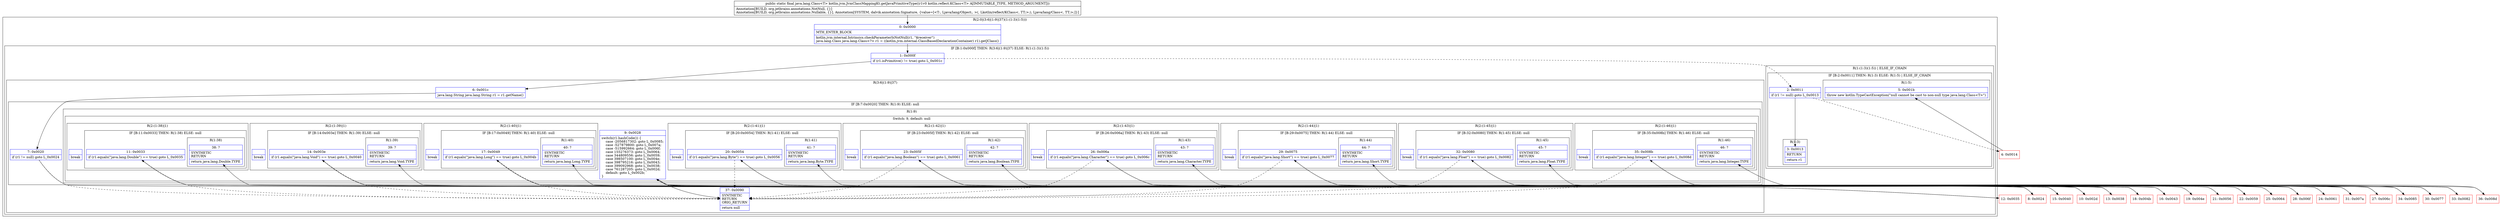 digraph "CFG forkotlin.jvm.JvmClassMappingKt.getJavaPrimitiveType(Lkotlin\/reflect\/KClass;)Ljava\/lang\/Class;" {
subgraph cluster_Region_1109407391 {
label = "R(2:0|(3:6|(1:9)|37)(1:(1:3)(1:5)))";
node [shape=record,color=blue];
Node_0 [shape=record,label="{0\:\ 0x0000|MTH_ENTER_BLOCK\l|kotlin.jvm.internal.Intrinsics.checkParameterIsNotNull(r1, \"$receiver\")\ljava.lang.Class java.lang.Class\<?\> r1 = ((kotlin.jvm.internal.ClassBasedDeclarationContainer) r1).getJClass()\l}"];
subgraph cluster_IfRegion_1542791692 {
label = "IF [B:1:0x000f] THEN: R(3:6|(1:9)|37) ELSE: R(1:(1:3)(1:5))";
node [shape=record,color=blue];
Node_1 [shape=record,label="{1\:\ 0x000f|if (r1.isPrimitive() != true) goto L_0x001c\l}"];
subgraph cluster_Region_1973980514 {
label = "R(3:6|(1:9)|37)";
node [shape=record,color=blue];
Node_6 [shape=record,label="{6\:\ 0x001c|java.lang.String java.lang.String r1 = r1.getName()\l}"];
subgraph cluster_IfRegion_867255113 {
label = "IF [B:7:0x0020] THEN: R(1:9) ELSE: null";
node [shape=record,color=blue];
Node_7 [shape=record,label="{7\:\ 0x0020|if (r1 != null) goto L_0x0024\l}"];
subgraph cluster_Region_512333054 {
label = "R(1:9)";
node [shape=record,color=blue];
subgraph cluster_SwitchRegion_37948352 {
label = "Switch: 9, default: null";
node [shape=record,color=blue];
Node_9 [shape=record,label="{9\:\ 0x0028|switch(r1.hashCode()) \{\l    case \-2056817302: goto L_0x0085;\l    case \-527879800: goto L_0x007a;\l    case \-515992664: goto L_0x006f;\l    case 155276373: goto L_0x0064;\l    case 344809556: goto L_0x0059;\l    case 398507100: goto L_0x004e;\l    case 398795216: goto L_0x0043;\l    case 399092968: goto L_0x0038;\l    case 761287205: goto L_0x002d;\l    default: goto L_0x002b;\l\}\l}"];
subgraph cluster_Region_956776301 {
label = "R(2:(1:46)|1)";
node [shape=record,color=blue];
subgraph cluster_IfRegion_227319282 {
label = "IF [B:35:0x008b] THEN: R(1:46) ELSE: null";
node [shape=record,color=blue];
Node_35 [shape=record,label="{35\:\ 0x008b|if (r1.equals(\"java.lang.Integer\") == true) goto L_0x008d\l}"];
subgraph cluster_Region_990620641 {
label = "R(1:46)";
node [shape=record,color=blue];
Node_46 [shape=record,label="{46\:\ ?|SYNTHETIC\lRETURN\l|return java.lang.Integer.TYPE\l}"];
}
}
Node_InsnContainer_1171057633 [shape=record,label="{|break\l}"];
}
subgraph cluster_Region_397453762 {
label = "R(2:(1:45)|1)";
node [shape=record,color=blue];
subgraph cluster_IfRegion_2067611396 {
label = "IF [B:32:0x0080] THEN: R(1:45) ELSE: null";
node [shape=record,color=blue];
Node_32 [shape=record,label="{32\:\ 0x0080|if (r1.equals(\"java.lang.Float\") == true) goto L_0x0082\l}"];
subgraph cluster_Region_399245326 {
label = "R(1:45)";
node [shape=record,color=blue];
Node_45 [shape=record,label="{45\:\ ?|SYNTHETIC\lRETURN\l|return java.lang.Float.TYPE\l}"];
}
}
Node_InsnContainer_1912530357 [shape=record,label="{|break\l}"];
}
subgraph cluster_Region_1397721992 {
label = "R(2:(1:44)|1)";
node [shape=record,color=blue];
subgraph cluster_IfRegion_1118797857 {
label = "IF [B:29:0x0075] THEN: R(1:44) ELSE: null";
node [shape=record,color=blue];
Node_29 [shape=record,label="{29\:\ 0x0075|if (r1.equals(\"java.lang.Short\") == true) goto L_0x0077\l}"];
subgraph cluster_Region_1092867738 {
label = "R(1:44)";
node [shape=record,color=blue];
Node_44 [shape=record,label="{44\:\ ?|SYNTHETIC\lRETURN\l|return java.lang.Short.TYPE\l}"];
}
}
Node_InsnContainer_907567808 [shape=record,label="{|break\l}"];
}
subgraph cluster_Region_818801403 {
label = "R(2:(1:43)|1)";
node [shape=record,color=blue];
subgraph cluster_IfRegion_1479052991 {
label = "IF [B:26:0x006a] THEN: R(1:43) ELSE: null";
node [shape=record,color=blue];
Node_26 [shape=record,label="{26\:\ 0x006a|if (r1.equals(\"java.lang.Character\") == true) goto L_0x006c\l}"];
subgraph cluster_Region_527508641 {
label = "R(1:43)";
node [shape=record,color=blue];
Node_43 [shape=record,label="{43\:\ ?|SYNTHETIC\lRETURN\l|return java.lang.Character.TYPE\l}"];
}
}
Node_InsnContainer_1085912787 [shape=record,label="{|break\l}"];
}
subgraph cluster_Region_901960294 {
label = "R(2:(1:42)|1)";
node [shape=record,color=blue];
subgraph cluster_IfRegion_832760645 {
label = "IF [B:23:0x005f] THEN: R(1:42) ELSE: null";
node [shape=record,color=blue];
Node_23 [shape=record,label="{23\:\ 0x005f|if (r1.equals(\"java.lang.Boolean\") == true) goto L_0x0061\l}"];
subgraph cluster_Region_1787264023 {
label = "R(1:42)";
node [shape=record,color=blue];
Node_42 [shape=record,label="{42\:\ ?|SYNTHETIC\lRETURN\l|return java.lang.Boolean.TYPE\l}"];
}
}
Node_InsnContainer_2084903370 [shape=record,label="{|break\l}"];
}
subgraph cluster_Region_1908881343 {
label = "R(2:(1:41)|1)";
node [shape=record,color=blue];
subgraph cluster_IfRegion_594880362 {
label = "IF [B:20:0x0054] THEN: R(1:41) ELSE: null";
node [shape=record,color=blue];
Node_20 [shape=record,label="{20\:\ 0x0054|if (r1.equals(\"java.lang.Byte\") == true) goto L_0x0056\l}"];
subgraph cluster_Region_1387633155 {
label = "R(1:41)";
node [shape=record,color=blue];
Node_41 [shape=record,label="{41\:\ ?|SYNTHETIC\lRETURN\l|return java.lang.Byte.TYPE\l}"];
}
}
Node_InsnContainer_50537350 [shape=record,label="{|break\l}"];
}
subgraph cluster_Region_1474093413 {
label = "R(2:(1:40)|1)";
node [shape=record,color=blue];
subgraph cluster_IfRegion_493163949 {
label = "IF [B:17:0x0049] THEN: R(1:40) ELSE: null";
node [shape=record,color=blue];
Node_17 [shape=record,label="{17\:\ 0x0049|if (r1.equals(\"java.lang.Long\") == true) goto L_0x004b\l}"];
subgraph cluster_Region_527326958 {
label = "R(1:40)";
node [shape=record,color=blue];
Node_40 [shape=record,label="{40\:\ ?|SYNTHETIC\lRETURN\l|return java.lang.Long.TYPE\l}"];
}
}
Node_InsnContainer_1635101314 [shape=record,label="{|break\l}"];
}
subgraph cluster_Region_2070985273 {
label = "R(2:(1:39)|1)";
node [shape=record,color=blue];
subgraph cluster_IfRegion_19152328 {
label = "IF [B:14:0x003e] THEN: R(1:39) ELSE: null";
node [shape=record,color=blue];
Node_14 [shape=record,label="{14\:\ 0x003e|if (r1.equals(\"java.lang.Void\") == true) goto L_0x0040\l}"];
subgraph cluster_Region_1259846651 {
label = "R(1:39)";
node [shape=record,color=blue];
Node_39 [shape=record,label="{39\:\ ?|SYNTHETIC\lRETURN\l|return java.lang.Void.TYPE\l}"];
}
}
Node_InsnContainer_644023641 [shape=record,label="{|break\l}"];
}
subgraph cluster_Region_1779337901 {
label = "R(2:(1:38)|1)";
node [shape=record,color=blue];
subgraph cluster_IfRegion_662308458 {
label = "IF [B:11:0x0033] THEN: R(1:38) ELSE: null";
node [shape=record,color=blue];
Node_11 [shape=record,label="{11\:\ 0x0033|if (r1.equals(\"java.lang.Double\") == true) goto L_0x0035\l}"];
subgraph cluster_Region_349258919 {
label = "R(1:38)";
node [shape=record,color=blue];
Node_38 [shape=record,label="{38\:\ ?|SYNTHETIC\lRETURN\l|return java.lang.Double.TYPE\l}"];
}
}
Node_InsnContainer_1659895205 [shape=record,label="{|break\l}"];
}
}
}
}
Node_37 [shape=record,label="{37\:\ 0x0090|SYNTHETIC\lRETURN\lORIG_RETURN\l|return null\l}"];
}
subgraph cluster_Region_1545106796 {
label = "R(1:(1:3)(1:5)) | ELSE_IF_CHAIN\l";
node [shape=record,color=blue];
subgraph cluster_IfRegion_49391164 {
label = "IF [B:2:0x0011] THEN: R(1:3) ELSE: R(1:5) | ELSE_IF_CHAIN\l";
node [shape=record,color=blue];
Node_2 [shape=record,label="{2\:\ 0x0011|if (r1 != null) goto L_0x0013\l}"];
subgraph cluster_Region_1101458483 {
label = "R(1:3)";
node [shape=record,color=blue];
Node_3 [shape=record,label="{3\:\ 0x0013|RETURN\l|return r1\l}"];
}
subgraph cluster_Region_1121834912 {
label = "R(1:5)";
node [shape=record,color=blue];
Node_5 [shape=record,label="{5\:\ 0x001b|throw new kotlin.TypeCastException(\"null cannot be cast to non\-null type java.lang.Class\<T\>\")\l}"];
}
}
}
}
}
Node_4 [shape=record,color=red,label="{4\:\ 0x0014}"];
Node_8 [shape=record,color=red,label="{8\:\ 0x0024}"];
Node_10 [shape=record,color=red,label="{10\:\ 0x002d}"];
Node_12 [shape=record,color=red,label="{12\:\ 0x0035}"];
Node_13 [shape=record,color=red,label="{13\:\ 0x0038}"];
Node_15 [shape=record,color=red,label="{15\:\ 0x0040}"];
Node_16 [shape=record,color=red,label="{16\:\ 0x0043}"];
Node_18 [shape=record,color=red,label="{18\:\ 0x004b}"];
Node_19 [shape=record,color=red,label="{19\:\ 0x004e}"];
Node_21 [shape=record,color=red,label="{21\:\ 0x0056}"];
Node_22 [shape=record,color=red,label="{22\:\ 0x0059}"];
Node_24 [shape=record,color=red,label="{24\:\ 0x0061}"];
Node_25 [shape=record,color=red,label="{25\:\ 0x0064}"];
Node_27 [shape=record,color=red,label="{27\:\ 0x006c}"];
Node_28 [shape=record,color=red,label="{28\:\ 0x006f}"];
Node_30 [shape=record,color=red,label="{30\:\ 0x0077}"];
Node_31 [shape=record,color=red,label="{31\:\ 0x007a}"];
Node_33 [shape=record,color=red,label="{33\:\ 0x0082}"];
Node_34 [shape=record,color=red,label="{34\:\ 0x0085}"];
Node_36 [shape=record,color=red,label="{36\:\ 0x008d}"];
MethodNode[shape=record,label="{public static final java.lang.Class\<T\> kotlin.jvm.JvmClassMappingKt.getJavaPrimitiveType((r1v0 kotlin.reflect.KClass\<T\> A[IMMUTABLE_TYPE, METHOD_ARGUMENT]))  | Annotation[BUILD, org.jetbrains.annotations.NotNull, \{\}]\lAnnotation[BUILD, org.jetbrains.annotations.Nullable, \{\}], Annotation[SYSTEM, dalvik.annotation.Signature, \{value=[\<T:, Ljava\/lang\/Object;, \>(, Lkotlin\/reflect\/KClass\<, TT;\>;), Ljava\/lang\/Class\<, TT;\>;]\}]\l}"];
MethodNode -> Node_0;
Node_0 -> Node_1;
Node_1 -> Node_2[style=dashed];
Node_1 -> Node_6;
Node_6 -> Node_7;
Node_7 -> Node_8;
Node_7 -> Node_37[style=dashed];
Node_9 -> Node_10;
Node_9 -> Node_13;
Node_9 -> Node_16;
Node_9 -> Node_19;
Node_9 -> Node_22;
Node_9 -> Node_25;
Node_9 -> Node_28;
Node_9 -> Node_31;
Node_9 -> Node_34;
Node_9 -> Node_37;
Node_35 -> Node_36;
Node_35 -> Node_37[style=dashed];
Node_32 -> Node_33;
Node_32 -> Node_37[style=dashed];
Node_29 -> Node_30;
Node_29 -> Node_37[style=dashed];
Node_26 -> Node_27;
Node_26 -> Node_37[style=dashed];
Node_23 -> Node_24;
Node_23 -> Node_37[style=dashed];
Node_20 -> Node_21;
Node_20 -> Node_37[style=dashed];
Node_17 -> Node_18;
Node_17 -> Node_37[style=dashed];
Node_14 -> Node_15;
Node_14 -> Node_37[style=dashed];
Node_11 -> Node_12;
Node_11 -> Node_37[style=dashed];
Node_2 -> Node_3;
Node_2 -> Node_4[style=dashed];
Node_4 -> Node_5;
Node_8 -> Node_9;
Node_10 -> Node_11;
Node_12 -> Node_38;
Node_13 -> Node_14;
Node_15 -> Node_39;
Node_16 -> Node_17;
Node_18 -> Node_40;
Node_19 -> Node_20;
Node_21 -> Node_41;
Node_22 -> Node_23;
Node_24 -> Node_42;
Node_25 -> Node_26;
Node_27 -> Node_43;
Node_28 -> Node_29;
Node_30 -> Node_44;
Node_31 -> Node_32;
Node_33 -> Node_45;
Node_34 -> Node_35;
Node_36 -> Node_46;
}

